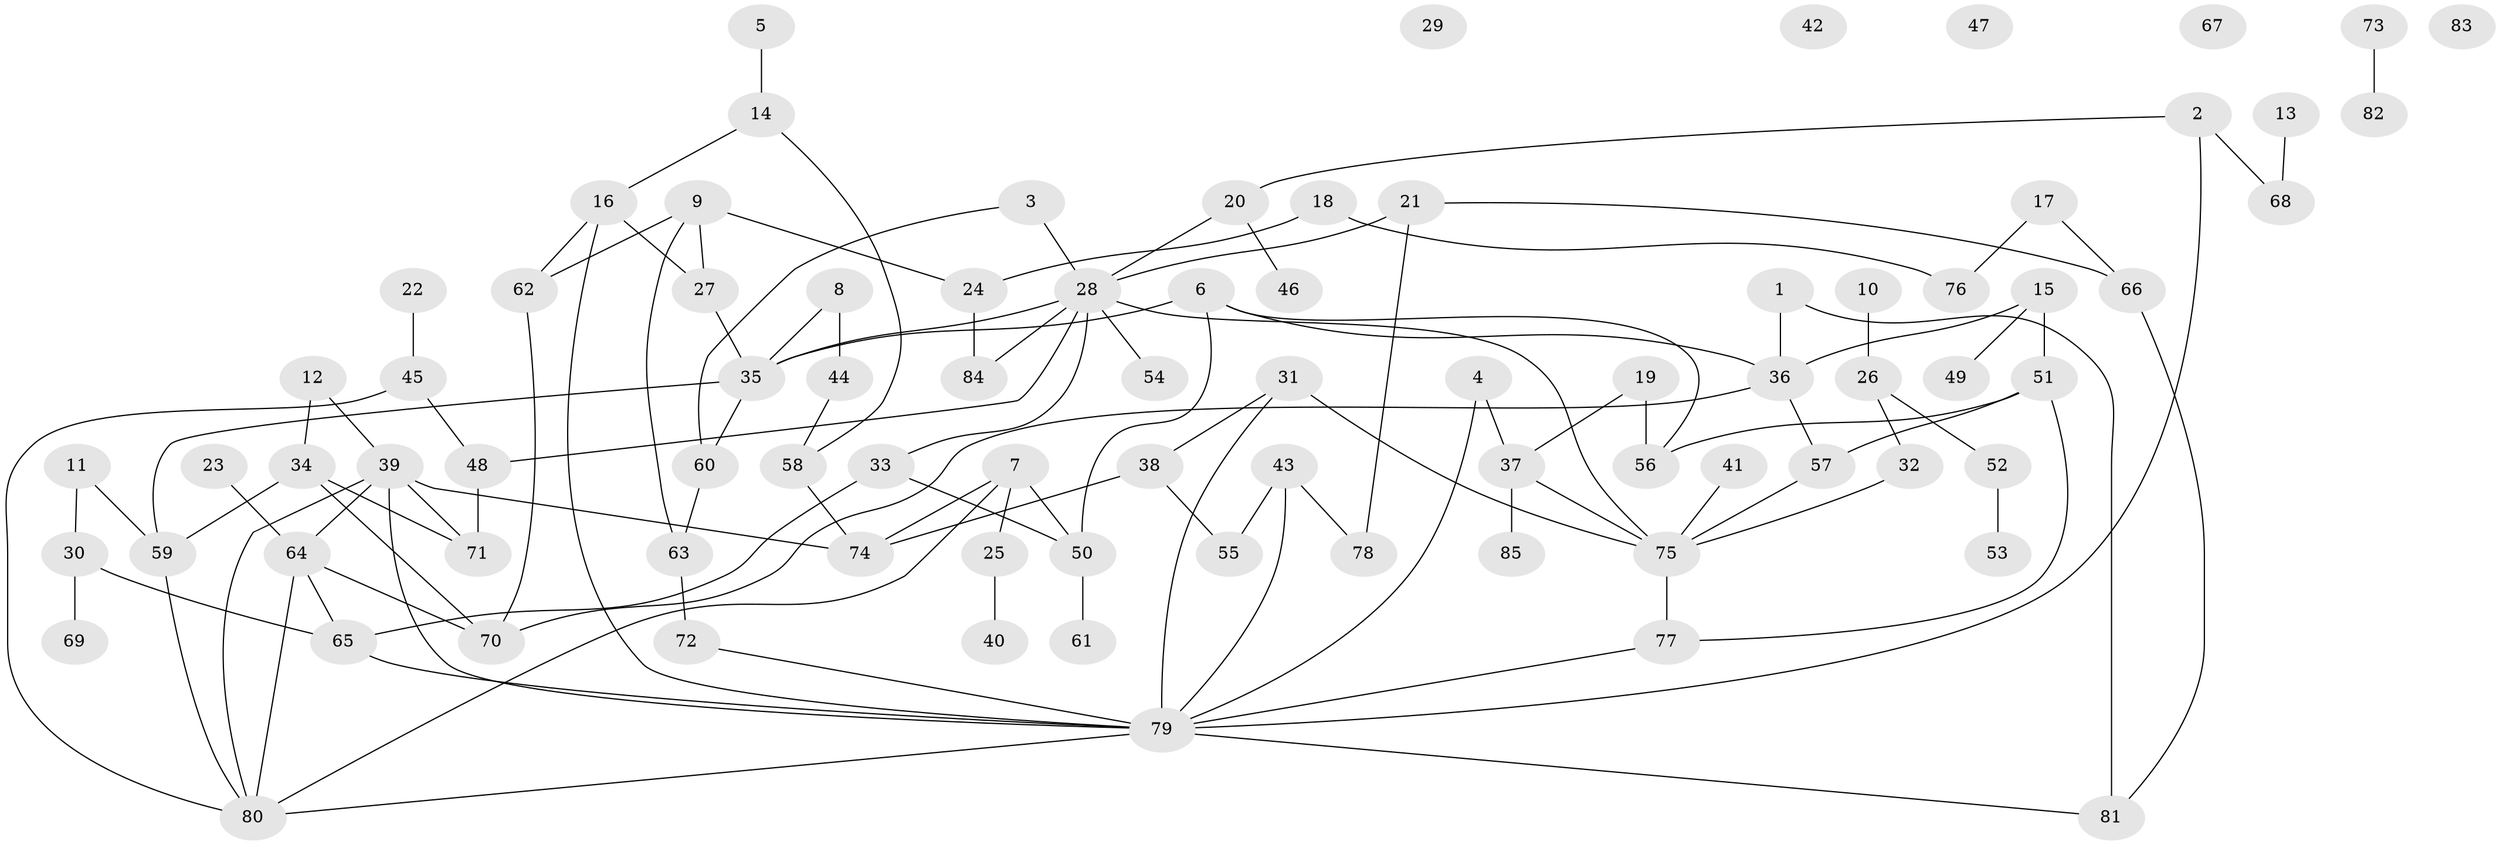 // coarse degree distribution, {3: 0.22413793103448276, 2: 0.1206896551724138, 11: 0.017241379310344827, 1: 0.22413793103448276, 4: 0.10344827586206896, 8: 0.017241379310344827, 5: 0.08620689655172414, 6: 0.05172413793103448, 10: 0.017241379310344827, 0: 0.10344827586206896, 7: 0.017241379310344827, 9: 0.017241379310344827}
// Generated by graph-tools (version 1.1) at 2025/41/03/06/25 10:41:23]
// undirected, 85 vertices, 116 edges
graph export_dot {
graph [start="1"]
  node [color=gray90,style=filled];
  1;
  2;
  3;
  4;
  5;
  6;
  7;
  8;
  9;
  10;
  11;
  12;
  13;
  14;
  15;
  16;
  17;
  18;
  19;
  20;
  21;
  22;
  23;
  24;
  25;
  26;
  27;
  28;
  29;
  30;
  31;
  32;
  33;
  34;
  35;
  36;
  37;
  38;
  39;
  40;
  41;
  42;
  43;
  44;
  45;
  46;
  47;
  48;
  49;
  50;
  51;
  52;
  53;
  54;
  55;
  56;
  57;
  58;
  59;
  60;
  61;
  62;
  63;
  64;
  65;
  66;
  67;
  68;
  69;
  70;
  71;
  72;
  73;
  74;
  75;
  76;
  77;
  78;
  79;
  80;
  81;
  82;
  83;
  84;
  85;
  1 -- 36;
  1 -- 81;
  2 -- 20;
  2 -- 68;
  2 -- 79;
  3 -- 28;
  3 -- 60;
  4 -- 37;
  4 -- 79;
  5 -- 14;
  6 -- 35;
  6 -- 36;
  6 -- 50;
  6 -- 56;
  7 -- 25;
  7 -- 50;
  7 -- 74;
  7 -- 80;
  8 -- 35;
  8 -- 44;
  9 -- 24;
  9 -- 27;
  9 -- 62;
  9 -- 63;
  10 -- 26;
  11 -- 30;
  11 -- 59;
  12 -- 34;
  12 -- 39;
  13 -- 68;
  14 -- 16;
  14 -- 58;
  15 -- 36;
  15 -- 49;
  15 -- 51;
  16 -- 27;
  16 -- 62;
  16 -- 79;
  17 -- 66;
  17 -- 76;
  18 -- 24;
  18 -- 76;
  19 -- 37;
  19 -- 56;
  20 -- 28;
  20 -- 46;
  21 -- 28;
  21 -- 66;
  21 -- 78;
  22 -- 45;
  23 -- 64;
  24 -- 84;
  25 -- 40;
  26 -- 32;
  26 -- 52;
  27 -- 35;
  28 -- 33;
  28 -- 35;
  28 -- 48;
  28 -- 54;
  28 -- 75;
  28 -- 84;
  30 -- 65;
  30 -- 69;
  31 -- 38;
  31 -- 75;
  31 -- 79;
  32 -- 75;
  33 -- 50;
  33 -- 65;
  34 -- 59;
  34 -- 70;
  34 -- 71;
  35 -- 59;
  35 -- 60;
  36 -- 57;
  36 -- 70;
  37 -- 75;
  37 -- 85;
  38 -- 55;
  38 -- 74;
  39 -- 64;
  39 -- 71;
  39 -- 74;
  39 -- 79;
  39 -- 80;
  41 -- 75;
  43 -- 55;
  43 -- 78;
  43 -- 79;
  44 -- 58;
  45 -- 48;
  45 -- 80;
  48 -- 71;
  50 -- 61;
  51 -- 56;
  51 -- 57;
  51 -- 77;
  52 -- 53;
  57 -- 75;
  58 -- 74;
  59 -- 80;
  60 -- 63;
  62 -- 70;
  63 -- 72;
  64 -- 65;
  64 -- 70;
  64 -- 80;
  65 -- 79;
  66 -- 81;
  72 -- 79;
  73 -- 82;
  75 -- 77;
  77 -- 79;
  79 -- 80;
  79 -- 81;
}
